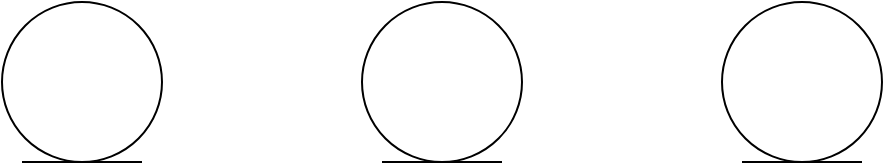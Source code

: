 <mxfile>
    <diagram id="BegvT0g0n1Z7VnoxfqWG" name="Page-1">
        <mxGraphModel dx="1074" dy="647" grid="1" gridSize="10" guides="1" tooltips="1" connect="1" arrows="1" fold="1" page="1" pageScale="1" pageWidth="850" pageHeight="1100" math="0" shadow="0">
            <root>
                <mxCell id="0"/>
                <mxCell id="1" parent="0"/>
                <mxCell id="4" value="" style="ellipse;shape=umlEntity;whiteSpace=wrap;html=1;" parent="1" vertex="1">
                    <mxGeometry x="90" y="860" width="80" height="80" as="geometry"/>
                </mxCell>
                <mxCell id="5" value="" style="ellipse;shape=umlEntity;whiteSpace=wrap;html=1;" parent="1" vertex="1">
                    <mxGeometry x="270" y="860" width="80" height="80" as="geometry"/>
                </mxCell>
                <mxCell id="6" value="" style="ellipse;shape=umlEntity;whiteSpace=wrap;html=1;" parent="1" vertex="1">
                    <mxGeometry x="450" y="860" width="80" height="80" as="geometry"/>
                </mxCell>
            </root>
        </mxGraphModel>
    </diagram>
</mxfile>